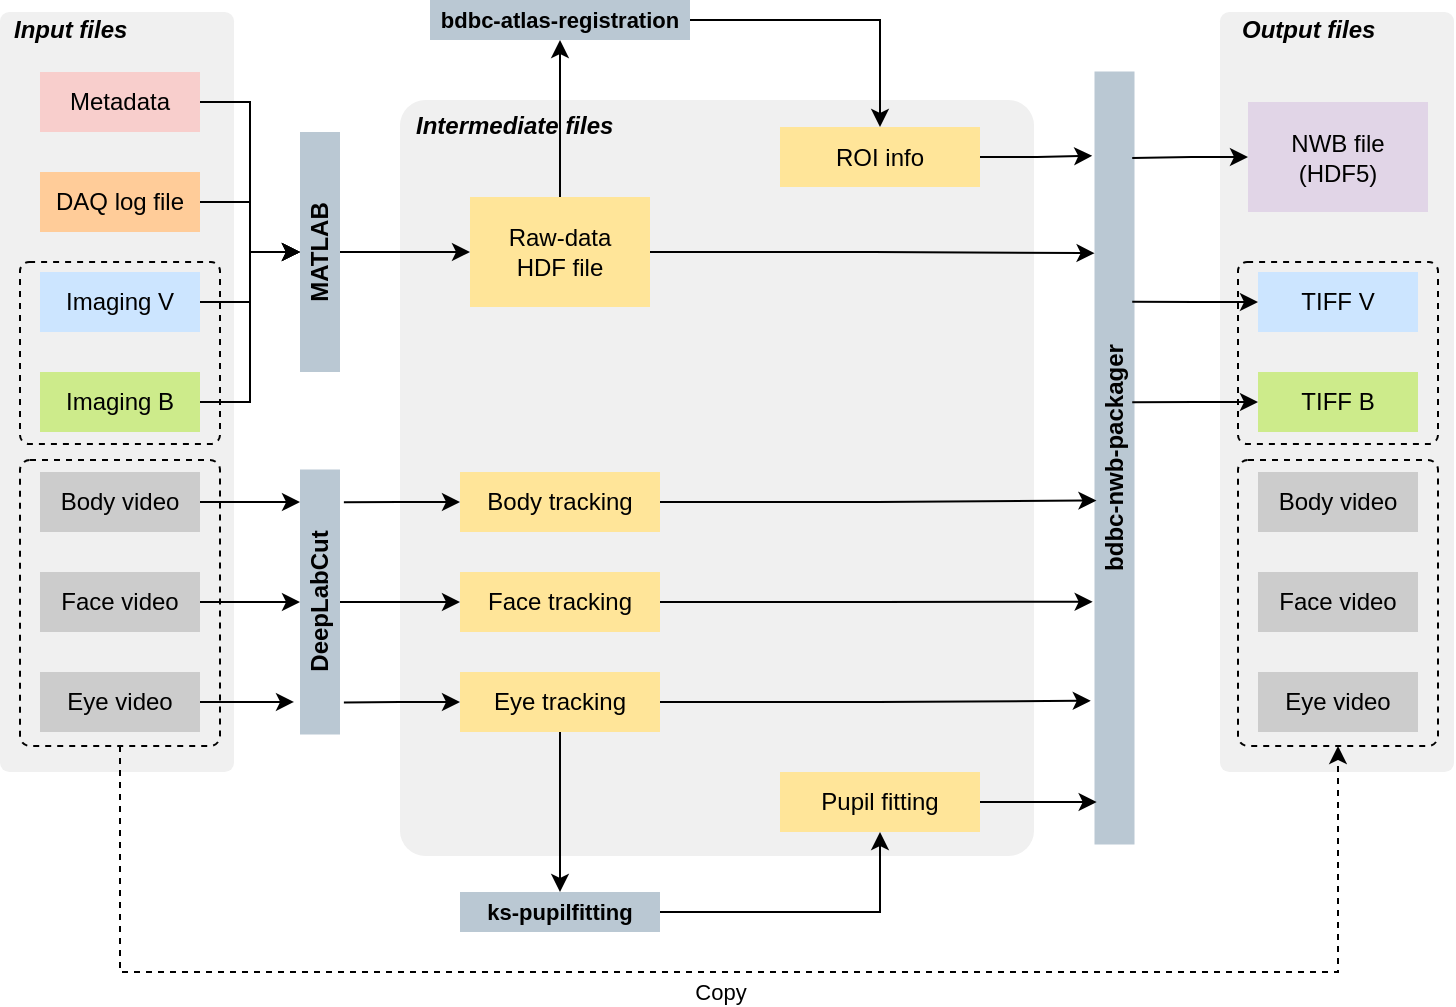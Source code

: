 <mxfile version="26.1.1">
  <diagram name="ページ1" id="tcnGj2GEppirfbOL1hBI">
    <mxGraphModel dx="1466" dy="1061" grid="1" gridSize="10" guides="1" tooltips="1" connect="1" arrows="1" fold="1" page="1" pageScale="1" pageWidth="827" pageHeight="1169" math="0" shadow="0">
      <root>
        <mxCell id="0" />
        <mxCell id="1" parent="0" />
        <mxCell id="sdJmjk7n1BgSlx86tcCz-75" value="" style="rounded=1;whiteSpace=wrap;html=1;arcSize=4;strokeColor=none;fillColor=#F0F0F0;" vertex="1" parent="1">
          <mxGeometry x="250" y="94" width="317" height="378" as="geometry" />
        </mxCell>
        <mxCell id="sdJmjk7n1BgSlx86tcCz-74" value="" style="rounded=1;whiteSpace=wrap;html=1;arcSize=4;strokeColor=none;fillColor=#F0F0F0;" vertex="1" parent="1">
          <mxGeometry x="660" y="50" width="117" height="380" as="geometry" />
        </mxCell>
        <mxCell id="sdJmjk7n1BgSlx86tcCz-50" value="" style="rounded=1;whiteSpace=wrap;html=1;arcSize=4;strokeColor=none;fillColor=#F0F0F0;" vertex="1" parent="1">
          <mxGeometry x="50" y="50" width="117" height="380" as="geometry" />
        </mxCell>
        <mxCell id="sdJmjk7n1BgSlx86tcCz-47" value="" style="rounded=1;whiteSpace=wrap;html=1;arcSize=5;dashed=1;fillColor=none;" vertex="1" parent="1">
          <mxGeometry x="60" y="175" width="100" height="91" as="geometry" />
        </mxCell>
        <mxCell id="sdJmjk7n1BgSlx86tcCz-61" value="Copy" style="edgeStyle=orthogonalEdgeStyle;rounded=0;orthogonalLoop=1;jettySize=auto;html=1;entryX=0.5;entryY=1;entryDx=0;entryDy=0;dashed=1;" edge="1" parent="1">
          <mxGeometry x="-0.011" y="-10" relative="1" as="geometry">
            <mxPoint x="110" y="417" as="sourcePoint" />
            <mxPoint x="719" y="417" as="targetPoint" />
            <Array as="points">
              <mxPoint x="110" y="530" />
              <mxPoint x="719" y="530" />
            </Array>
            <mxPoint as="offset" />
          </mxGeometry>
        </mxCell>
        <mxCell id="sdJmjk7n1BgSlx86tcCz-46" value="" style="rounded=1;whiteSpace=wrap;html=1;arcSize=5;dashed=1;fillColor=none;" vertex="1" parent="1">
          <mxGeometry x="60" y="274" width="100" height="143" as="geometry" />
        </mxCell>
        <mxCell id="sdJmjk7n1BgSlx86tcCz-11" style="edgeStyle=orthogonalEdgeStyle;rounded=0;orthogonalLoop=1;jettySize=auto;html=1;entryX=0.5;entryY=0;entryDx=0;entryDy=0;" edge="1" parent="1" source="sdJmjk7n1BgSlx86tcCz-1" target="sdJmjk7n1BgSlx86tcCz-9">
          <mxGeometry relative="1" as="geometry" />
        </mxCell>
        <mxCell id="sdJmjk7n1BgSlx86tcCz-1" value="Metadata" style="rounded=0;whiteSpace=wrap;html=1;fillColor=#F8CECC;strokeColor=none;" vertex="1" parent="1">
          <mxGeometry x="70" y="80" width="80" height="30" as="geometry" />
        </mxCell>
        <mxCell id="sdJmjk7n1BgSlx86tcCz-12" style="edgeStyle=orthogonalEdgeStyle;rounded=0;orthogonalLoop=1;jettySize=auto;html=1;entryX=0.5;entryY=0;entryDx=0;entryDy=0;" edge="1" parent="1" source="sdJmjk7n1BgSlx86tcCz-2" target="sdJmjk7n1BgSlx86tcCz-9">
          <mxGeometry relative="1" as="geometry" />
        </mxCell>
        <mxCell id="sdJmjk7n1BgSlx86tcCz-2" value="DAQ log file" style="rounded=0;whiteSpace=wrap;html=1;fillColor=#ffcc99;strokeColor=none;" vertex="1" parent="1">
          <mxGeometry x="70" y="130" width="80" height="30" as="geometry" />
        </mxCell>
        <mxCell id="sdJmjk7n1BgSlx86tcCz-13" style="edgeStyle=orthogonalEdgeStyle;rounded=0;orthogonalLoop=1;jettySize=auto;html=1;entryX=0.5;entryY=0;entryDx=0;entryDy=0;" edge="1" parent="1" source="sdJmjk7n1BgSlx86tcCz-3" target="sdJmjk7n1BgSlx86tcCz-9">
          <mxGeometry relative="1" as="geometry" />
        </mxCell>
        <mxCell id="sdJmjk7n1BgSlx86tcCz-3" value="Imaging V" style="rounded=0;whiteSpace=wrap;html=1;fillColor=#cce5ff;strokeColor=none;" vertex="1" parent="1">
          <mxGeometry x="70" y="180" width="80" height="30" as="geometry" />
        </mxCell>
        <mxCell id="sdJmjk7n1BgSlx86tcCz-14" style="edgeStyle=orthogonalEdgeStyle;rounded=0;orthogonalLoop=1;jettySize=auto;html=1;entryX=0.5;entryY=0;entryDx=0;entryDy=0;" edge="1" parent="1" source="sdJmjk7n1BgSlx86tcCz-4" target="sdJmjk7n1BgSlx86tcCz-9">
          <mxGeometry relative="1" as="geometry" />
        </mxCell>
        <mxCell id="sdJmjk7n1BgSlx86tcCz-4" value="Imaging B" style="rounded=0;whiteSpace=wrap;html=1;fillColor=#cdeb8b;strokeColor=none;" vertex="1" parent="1">
          <mxGeometry x="70" y="230" width="80" height="30" as="geometry" />
        </mxCell>
        <mxCell id="sdJmjk7n1BgSlx86tcCz-5" value="Body video" style="rounded=0;whiteSpace=wrap;html=1;fillColor=#CCCCCC;strokeColor=none;" vertex="1" parent="1">
          <mxGeometry x="70" y="280" width="80" height="30" as="geometry" />
        </mxCell>
        <mxCell id="sdJmjk7n1BgSlx86tcCz-18" style="edgeStyle=orthogonalEdgeStyle;rounded=0;orthogonalLoop=1;jettySize=auto;html=1;entryX=0.5;entryY=0;entryDx=0;entryDy=0;" edge="1" parent="1" source="sdJmjk7n1BgSlx86tcCz-7" target="sdJmjk7n1BgSlx86tcCz-16">
          <mxGeometry relative="1" as="geometry" />
        </mxCell>
        <mxCell id="sdJmjk7n1BgSlx86tcCz-7" value="Face video" style="rounded=0;whiteSpace=wrap;html=1;fillColor=#CCCCCC;strokeColor=none;" vertex="1" parent="1">
          <mxGeometry x="70" y="330" width="80" height="30" as="geometry" />
        </mxCell>
        <mxCell id="sdJmjk7n1BgSlx86tcCz-8" value="Eye video" style="rounded=0;whiteSpace=wrap;html=1;fillColor=#CCCCCC;strokeColor=none;" vertex="1" parent="1">
          <mxGeometry x="70" y="380" width="80" height="30" as="geometry" />
        </mxCell>
        <mxCell id="sdJmjk7n1BgSlx86tcCz-15" style="edgeStyle=orthogonalEdgeStyle;rounded=0;orthogonalLoop=1;jettySize=auto;html=1;entryX=0;entryY=0.5;entryDx=0;entryDy=0;" edge="1" parent="1" source="sdJmjk7n1BgSlx86tcCz-9" target="sdJmjk7n1BgSlx86tcCz-10">
          <mxGeometry relative="1" as="geometry" />
        </mxCell>
        <mxCell id="sdJmjk7n1BgSlx86tcCz-9" value="MATLAB" style="rounded=0;whiteSpace=wrap;html=1;rotation=-90;fillColor=#bac8d3;strokeColor=none;fontStyle=1" vertex="1" parent="1">
          <mxGeometry x="150" y="160" width="120" height="20" as="geometry" />
        </mxCell>
        <mxCell id="sdJmjk7n1BgSlx86tcCz-36" style="edgeStyle=orthogonalEdgeStyle;rounded=0;orthogonalLoop=1;jettySize=auto;html=1;entryX=0.5;entryY=1;entryDx=0;entryDy=0;" edge="1" parent="1" source="sdJmjk7n1BgSlx86tcCz-10" target="sdJmjk7n1BgSlx86tcCz-34">
          <mxGeometry relative="1" as="geometry" />
        </mxCell>
        <mxCell id="sdJmjk7n1BgSlx86tcCz-10" value="Raw-data&lt;div&gt;HDF file&lt;/div&gt;" style="rounded=0;whiteSpace=wrap;html=1;fillColor=#FFE599;strokeColor=none;" vertex="1" parent="1">
          <mxGeometry x="285" y="142.5" width="90" height="55" as="geometry" />
        </mxCell>
        <mxCell id="sdJmjk7n1BgSlx86tcCz-16" value="DeepLabCut" style="rounded=0;whiteSpace=wrap;html=1;rotation=-90;fillColor=#bac8d3;strokeColor=none;fontStyle=1" vertex="1" parent="1">
          <mxGeometry x="143.75" y="335" width="132.5" height="20" as="geometry" />
        </mxCell>
        <mxCell id="sdJmjk7n1BgSlx86tcCz-19" style="edgeStyle=orthogonalEdgeStyle;rounded=0;orthogonalLoop=1;jettySize=auto;html=1;entryX=0.877;entryY=0;entryDx=0;entryDy=0;entryPerimeter=0;" edge="1" parent="1" source="sdJmjk7n1BgSlx86tcCz-5" target="sdJmjk7n1BgSlx86tcCz-16">
          <mxGeometry relative="1" as="geometry" />
        </mxCell>
        <mxCell id="sdJmjk7n1BgSlx86tcCz-21" style="edgeStyle=orthogonalEdgeStyle;rounded=0;orthogonalLoop=1;jettySize=auto;html=1;entryX=0.123;entryY=-0.15;entryDx=0;entryDy=0;entryPerimeter=0;" edge="1" parent="1" source="sdJmjk7n1BgSlx86tcCz-8" target="sdJmjk7n1BgSlx86tcCz-16">
          <mxGeometry relative="1" as="geometry" />
        </mxCell>
        <mxCell id="sdJmjk7n1BgSlx86tcCz-22" value="Body tracking" style="rounded=0;whiteSpace=wrap;html=1;fillColor=#FFE599;strokeColor=none;" vertex="1" parent="1">
          <mxGeometry x="280" y="280" width="100" height="30" as="geometry" />
        </mxCell>
        <mxCell id="sdJmjk7n1BgSlx86tcCz-29" style="edgeStyle=orthogonalEdgeStyle;rounded=0;orthogonalLoop=1;jettySize=auto;html=1;entryX=0.5;entryY=1;entryDx=0;entryDy=0;startArrow=classic;startFill=1;endArrow=none;" edge="1" parent="1" source="sdJmjk7n1BgSlx86tcCz-25" target="sdJmjk7n1BgSlx86tcCz-16">
          <mxGeometry relative="1" as="geometry" />
        </mxCell>
        <mxCell id="sdJmjk7n1BgSlx86tcCz-25" value="Face tracking" style="rounded=0;whiteSpace=wrap;html=1;fillColor=#FFE599;strokeColor=none;" vertex="1" parent="1">
          <mxGeometry x="280" y="330" width="100" height="30" as="geometry" />
        </mxCell>
        <mxCell id="sdJmjk7n1BgSlx86tcCz-37" style="edgeStyle=orthogonalEdgeStyle;rounded=0;orthogonalLoop=1;jettySize=auto;html=1;entryX=0.5;entryY=0;entryDx=0;entryDy=0;" edge="1" parent="1" source="sdJmjk7n1BgSlx86tcCz-26" target="sdJmjk7n1BgSlx86tcCz-32">
          <mxGeometry relative="1" as="geometry" />
        </mxCell>
        <mxCell id="sdJmjk7n1BgSlx86tcCz-26" value="Eye tracking" style="rounded=0;whiteSpace=wrap;html=1;fillColor=#FFE599;strokeColor=none;" vertex="1" parent="1">
          <mxGeometry x="280" y="380" width="100" height="30" as="geometry" />
        </mxCell>
        <mxCell id="sdJmjk7n1BgSlx86tcCz-27" style="edgeStyle=orthogonalEdgeStyle;rounded=0;orthogonalLoop=1;jettySize=auto;html=1;entryX=0.876;entryY=1.097;entryDx=0;entryDy=0;entryPerimeter=0;strokeColor=default;startArrow=classic;startFill=1;endArrow=none;" edge="1" parent="1" source="sdJmjk7n1BgSlx86tcCz-22" target="sdJmjk7n1BgSlx86tcCz-16">
          <mxGeometry relative="1" as="geometry" />
        </mxCell>
        <mxCell id="sdJmjk7n1BgSlx86tcCz-30" style="edgeStyle=orthogonalEdgeStyle;rounded=0;orthogonalLoop=1;jettySize=auto;html=1;entryX=0.121;entryY=1.097;entryDx=0;entryDy=0;entryPerimeter=0;startArrow=classic;startFill=1;endArrow=none;" edge="1" parent="1" source="sdJmjk7n1BgSlx86tcCz-26" target="sdJmjk7n1BgSlx86tcCz-16">
          <mxGeometry relative="1" as="geometry" />
        </mxCell>
        <mxCell id="sdJmjk7n1BgSlx86tcCz-31" value="bdbc-nwb-packager" style="rounded=0;whiteSpace=wrap;html=1;rotation=-90;fillColor=#bac8d3;strokeColor=none;fontStyle=1" vertex="1" parent="1">
          <mxGeometry x="414" y="263" width="386.5" height="20" as="geometry" />
        </mxCell>
        <mxCell id="sdJmjk7n1BgSlx86tcCz-71" style="edgeStyle=orthogonalEdgeStyle;rounded=0;orthogonalLoop=1;jettySize=auto;html=1;entryX=0.5;entryY=1;entryDx=0;entryDy=0;" edge="1" parent="1" source="sdJmjk7n1BgSlx86tcCz-32" target="sdJmjk7n1BgSlx86tcCz-33">
          <mxGeometry relative="1" as="geometry" />
        </mxCell>
        <mxCell id="sdJmjk7n1BgSlx86tcCz-32" value="ks-pupilfitting" style="rounded=0;whiteSpace=wrap;html=1;rotation=0;fillColor=#bac8d3;strokeColor=none;fontStyle=1;fontSize=11;" vertex="1" parent="1">
          <mxGeometry x="280" y="490" width="100" height="20" as="geometry" />
        </mxCell>
        <mxCell id="sdJmjk7n1BgSlx86tcCz-33" value="Pupil fitting" style="rounded=0;whiteSpace=wrap;html=1;fillColor=#FFE599;strokeColor=none;" vertex="1" parent="1">
          <mxGeometry x="440" y="430" width="100" height="30" as="geometry" />
        </mxCell>
        <mxCell id="sdJmjk7n1BgSlx86tcCz-70" style="edgeStyle=orthogonalEdgeStyle;rounded=0;orthogonalLoop=1;jettySize=auto;html=1;entryX=0.5;entryY=0;entryDx=0;entryDy=0;" edge="1" parent="1" source="sdJmjk7n1BgSlx86tcCz-34" target="sdJmjk7n1BgSlx86tcCz-35">
          <mxGeometry relative="1" as="geometry" />
        </mxCell>
        <mxCell id="sdJmjk7n1BgSlx86tcCz-34" value="bdbc-atlas-registration" style="rounded=0;whiteSpace=wrap;html=1;rotation=0;fillColor=#bac8d3;strokeColor=none;fontStyle=1;fontSize=11;" vertex="1" parent="1">
          <mxGeometry x="265" y="44" width="130" height="20" as="geometry" />
        </mxCell>
        <mxCell id="sdJmjk7n1BgSlx86tcCz-35" value="ROI info" style="rounded=0;whiteSpace=wrap;html=1;fillColor=#FFE599;strokeColor=none;" vertex="1" parent="1">
          <mxGeometry x="440" y="107.5" width="100" height="30" as="geometry" />
        </mxCell>
        <mxCell id="sdJmjk7n1BgSlx86tcCz-41" style="edgeStyle=orthogonalEdgeStyle;rounded=0;orthogonalLoop=1;jettySize=auto;html=1;entryX=0.765;entryY=0.002;entryDx=0;entryDy=0;entryPerimeter=0;" edge="1" parent="1" source="sdJmjk7n1BgSlx86tcCz-10" target="sdJmjk7n1BgSlx86tcCz-31">
          <mxGeometry relative="1" as="geometry" />
        </mxCell>
        <mxCell id="sdJmjk7n1BgSlx86tcCz-42" style="edgeStyle=orthogonalEdgeStyle;rounded=0;orthogonalLoop=1;jettySize=auto;html=1;entryX=0.445;entryY=0.049;entryDx=0;entryDy=0;entryPerimeter=0;" edge="1" parent="1" source="sdJmjk7n1BgSlx86tcCz-22" target="sdJmjk7n1BgSlx86tcCz-31">
          <mxGeometry relative="1" as="geometry" />
        </mxCell>
        <mxCell id="sdJmjk7n1BgSlx86tcCz-43" style="edgeStyle=orthogonalEdgeStyle;rounded=0;orthogonalLoop=1;jettySize=auto;html=1;entryX=0.314;entryY=-0.046;entryDx=0;entryDy=0;entryPerimeter=0;" edge="1" parent="1" source="sdJmjk7n1BgSlx86tcCz-25" target="sdJmjk7n1BgSlx86tcCz-31">
          <mxGeometry relative="1" as="geometry" />
        </mxCell>
        <mxCell id="sdJmjk7n1BgSlx86tcCz-44" style="edgeStyle=orthogonalEdgeStyle;rounded=0;orthogonalLoop=1;jettySize=auto;html=1;entryX=0.186;entryY=-0.093;entryDx=0;entryDy=0;entryPerimeter=0;" edge="1" parent="1" source="sdJmjk7n1BgSlx86tcCz-26" target="sdJmjk7n1BgSlx86tcCz-31">
          <mxGeometry relative="1" as="geometry" />
        </mxCell>
        <mxCell id="sdJmjk7n1BgSlx86tcCz-48" value="Input files" style="text;html=1;align=left;verticalAlign=middle;resizable=0;points=[];autosize=1;strokeColor=none;fillColor=none;fontStyle=3" vertex="1" parent="1">
          <mxGeometry x="55" y="44" width="70" height="30" as="geometry" />
        </mxCell>
        <mxCell id="sdJmjk7n1BgSlx86tcCz-49" value="Output files" style="text;html=1;align=left;verticalAlign=middle;resizable=0;points=[];autosize=1;strokeColor=none;fillColor=none;fontStyle=3" vertex="1" parent="1">
          <mxGeometry x="669" y="44" width="80" height="30" as="geometry" />
        </mxCell>
        <mxCell id="sdJmjk7n1BgSlx86tcCz-54" value="" style="rounded=1;whiteSpace=wrap;html=1;arcSize=5;dashed=1;fillColor=none;" vertex="1" parent="1">
          <mxGeometry x="669" y="175" width="100" height="91" as="geometry" />
        </mxCell>
        <mxCell id="sdJmjk7n1BgSlx86tcCz-55" value="" style="rounded=1;whiteSpace=wrap;html=1;arcSize=5;dashed=1;fillColor=none;" vertex="1" parent="1">
          <mxGeometry x="669" y="274" width="100" height="143" as="geometry" />
        </mxCell>
        <mxCell id="sdJmjk7n1BgSlx86tcCz-56" value="TIFF V" style="rounded=0;whiteSpace=wrap;html=1;fillColor=#cce5ff;strokeColor=none;" vertex="1" parent="1">
          <mxGeometry x="679" y="180" width="80" height="30" as="geometry" />
        </mxCell>
        <mxCell id="sdJmjk7n1BgSlx86tcCz-57" value="TIFF B" style="rounded=0;whiteSpace=wrap;html=1;fillColor=#cdeb8b;strokeColor=none;" vertex="1" parent="1">
          <mxGeometry x="679" y="230" width="80" height="30" as="geometry" />
        </mxCell>
        <mxCell id="sdJmjk7n1BgSlx86tcCz-58" value="Body video" style="rounded=0;whiteSpace=wrap;html=1;fillColor=#CCCCCC;strokeColor=none;" vertex="1" parent="1">
          <mxGeometry x="679" y="280" width="80" height="30" as="geometry" />
        </mxCell>
        <mxCell id="sdJmjk7n1BgSlx86tcCz-59" value="Face video" style="rounded=0;whiteSpace=wrap;html=1;fillColor=#CCCCCC;strokeColor=none;" vertex="1" parent="1">
          <mxGeometry x="679" y="330" width="80" height="30" as="geometry" />
        </mxCell>
        <mxCell id="sdJmjk7n1BgSlx86tcCz-60" value="Eye video" style="rounded=0;whiteSpace=wrap;html=1;fillColor=#CCCCCC;strokeColor=none;" vertex="1" parent="1">
          <mxGeometry x="679" y="380" width="80" height="30" as="geometry" />
        </mxCell>
        <mxCell id="sdJmjk7n1BgSlx86tcCz-62" value="NWB file&lt;div&gt;(HDF5)&lt;/div&gt;" style="rounded=0;whiteSpace=wrap;html=1;fillColor=#E1D5E7;strokeColor=none;" vertex="1" parent="1">
          <mxGeometry x="674" y="95" width="90" height="55" as="geometry" />
        </mxCell>
        <mxCell id="sdJmjk7n1BgSlx86tcCz-63" style="edgeStyle=orthogonalEdgeStyle;rounded=0;orthogonalLoop=1;jettySize=auto;html=1;entryX=0.888;entryY=0.943;entryDx=0;entryDy=0;entryPerimeter=0;startArrow=classic;startFill=1;endArrow=none;" edge="1" parent="1" source="sdJmjk7n1BgSlx86tcCz-62" target="sdJmjk7n1BgSlx86tcCz-31">
          <mxGeometry relative="1" as="geometry" />
        </mxCell>
        <mxCell id="sdJmjk7n1BgSlx86tcCz-64" style="edgeStyle=orthogonalEdgeStyle;rounded=0;orthogonalLoop=1;jettySize=auto;html=1;entryX=0.702;entryY=0.943;entryDx=0;entryDy=0;entryPerimeter=0;startArrow=classic;startFill=1;endArrow=none;" edge="1" parent="1" source="sdJmjk7n1BgSlx86tcCz-56" target="sdJmjk7n1BgSlx86tcCz-31">
          <mxGeometry relative="1" as="geometry" />
        </mxCell>
        <mxCell id="sdJmjk7n1BgSlx86tcCz-65" style="edgeStyle=orthogonalEdgeStyle;rounded=0;orthogonalLoop=1;jettySize=auto;html=1;entryX=0.572;entryY=0.943;entryDx=0;entryDy=0;entryPerimeter=0;startArrow=classic;startFill=1;endArrow=none;" edge="1" parent="1" source="sdJmjk7n1BgSlx86tcCz-57" target="sdJmjk7n1BgSlx86tcCz-31">
          <mxGeometry relative="1" as="geometry" />
        </mxCell>
        <mxCell id="sdJmjk7n1BgSlx86tcCz-72" style="edgeStyle=orthogonalEdgeStyle;rounded=0;orthogonalLoop=1;jettySize=auto;html=1;entryX=0.891;entryY=-0.057;entryDx=0;entryDy=0;entryPerimeter=0;" edge="1" parent="1" source="sdJmjk7n1BgSlx86tcCz-35" target="sdJmjk7n1BgSlx86tcCz-31">
          <mxGeometry relative="1" as="geometry" />
        </mxCell>
        <mxCell id="sdJmjk7n1BgSlx86tcCz-73" style="edgeStyle=orthogonalEdgeStyle;rounded=0;orthogonalLoop=1;jettySize=auto;html=1;entryX=0.055;entryY=0.054;entryDx=0;entryDy=0;entryPerimeter=0;" edge="1" parent="1" source="sdJmjk7n1BgSlx86tcCz-33" target="sdJmjk7n1BgSlx86tcCz-31">
          <mxGeometry relative="1" as="geometry" />
        </mxCell>
        <mxCell id="sdJmjk7n1BgSlx86tcCz-52" value="Intermediate files" style="text;html=1;align=left;verticalAlign=middle;resizable=0;points=[];autosize=1;strokeColor=none;fillColor=none;fontStyle=3" vertex="1" parent="1">
          <mxGeometry x="256" y="92" width="110" height="30" as="geometry" />
        </mxCell>
      </root>
    </mxGraphModel>
  </diagram>
</mxfile>

